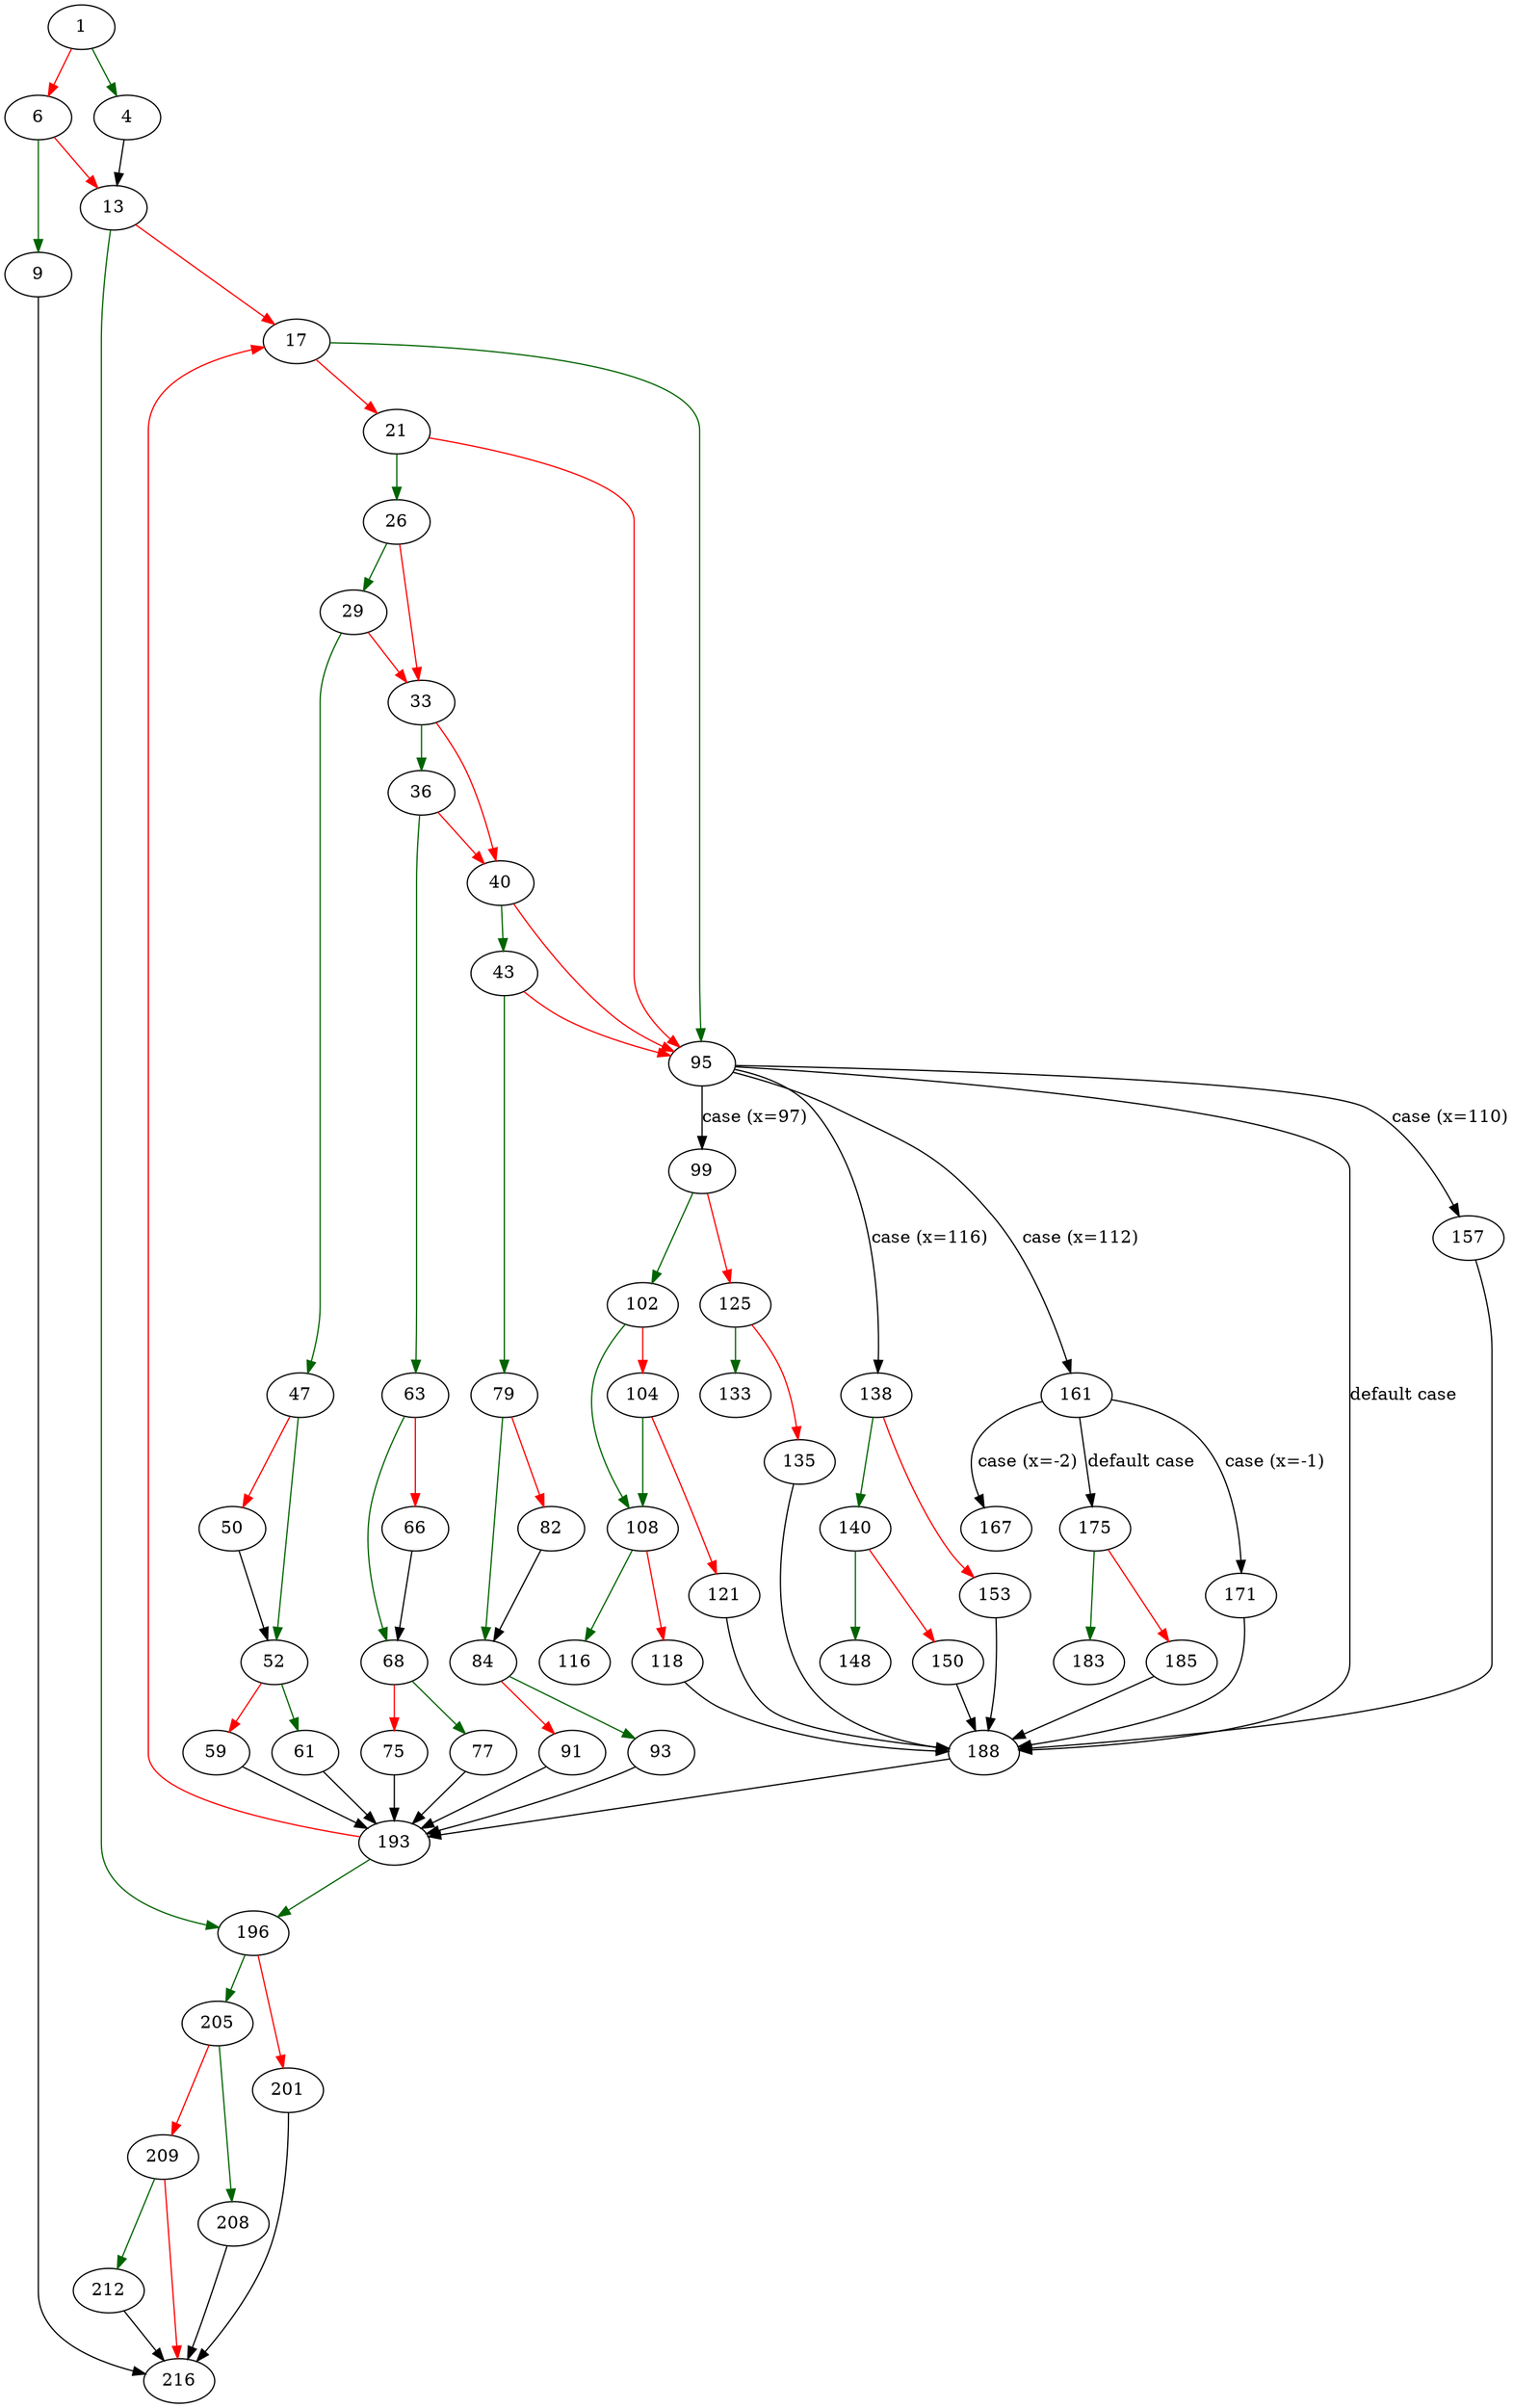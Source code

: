 strict digraph "nl_file" {
	// Node definitions.
	1 [entry=true];
	4;
	6;
	13;
	9;
	216;
	196;
	17;
	95;
	21;
	26;
	29;
	33;
	47;
	36;
	40;
	63;
	43;
	79;
	52;
	50;
	61;
	59;
	193;
	68;
	66;
	77;
	75;
	84;
	82;
	93;
	91;
	99;
	138;
	157;
	161;
	188;
	102;
	125;
	108;
	104;
	121;
	116;
	118;
	133;
	135;
	140;
	153;
	148;
	150;
	167;
	171;
	175;
	183;
	185;
	205;
	201;
	208;
	209;
	212;

	// Edge definitions.
	1 -> 4 [
		color=darkgreen
		cond=true
	];
	1 -> 6 [
		color=red
		cond=false
	];
	4 -> 13;
	6 -> 13 [
		color=red
		cond=false
	];
	6 -> 9 [
		color=darkgreen
		cond=true
	];
	13 -> 196 [
		color=darkgreen
		cond=true
	];
	13 -> 17 [
		color=red
		cond=false
	];
	9 -> 216;
	196 -> 205 [
		color=darkgreen
		cond=true
	];
	196 -> 201 [
		color=red
		cond=false
	];
	17 -> 95 [
		color=darkgreen
		cond=true
	];
	17 -> 21 [
		color=red
		cond=false
	];
	95 -> 99 [
		cond="case (x=97)"
		label="case (x=97)"
	];
	95 -> 138 [
		cond="case (x=116)"
		label="case (x=116)"
	];
	95 -> 157 [
		cond="case (x=110)"
		label="case (x=110)"
	];
	95 -> 161 [
		cond="case (x=112)"
		label="case (x=112)"
	];
	95 -> 188 [
		cond="default case"
		label="default case"
	];
	21 -> 95 [
		color=red
		cond=false
	];
	21 -> 26 [
		color=darkgreen
		cond=true
	];
	26 -> 29 [
		color=darkgreen
		cond=true
	];
	26 -> 33 [
		color=red
		cond=false
	];
	29 -> 33 [
		color=red
		cond=false
	];
	29 -> 47 [
		color=darkgreen
		cond=true
	];
	33 -> 36 [
		color=darkgreen
		cond=true
	];
	33 -> 40 [
		color=red
		cond=false
	];
	47 -> 52 [
		color=darkgreen
		cond=true
	];
	47 -> 50 [
		color=red
		cond=false
	];
	36 -> 40 [
		color=red
		cond=false
	];
	36 -> 63 [
		color=darkgreen
		cond=true
	];
	40 -> 95 [
		color=red
		cond=false
	];
	40 -> 43 [
		color=darkgreen
		cond=true
	];
	63 -> 68 [
		color=darkgreen
		cond=true
	];
	63 -> 66 [
		color=red
		cond=false
	];
	43 -> 95 [
		color=red
		cond=false
	];
	43 -> 79 [
		color=darkgreen
		cond=true
	];
	79 -> 84 [
		color=darkgreen
		cond=true
	];
	79 -> 82 [
		color=red
		cond=false
	];
	52 -> 61 [
		color=darkgreen
		cond=true
	];
	52 -> 59 [
		color=red
		cond=false
	];
	50 -> 52;
	61 -> 193;
	59 -> 193;
	193 -> 196 [
		color=darkgreen
		cond=true
	];
	193 -> 17 [
		color=red
		cond=false
	];
	68 -> 77 [
		color=darkgreen
		cond=true
	];
	68 -> 75 [
		color=red
		cond=false
	];
	66 -> 68;
	77 -> 193;
	75 -> 193;
	84 -> 93 [
		color=darkgreen
		cond=true
	];
	84 -> 91 [
		color=red
		cond=false
	];
	82 -> 84;
	93 -> 193;
	91 -> 193;
	99 -> 102 [
		color=darkgreen
		cond=true
	];
	99 -> 125 [
		color=red
		cond=false
	];
	138 -> 140 [
		color=darkgreen
		cond=true
	];
	138 -> 153 [
		color=red
		cond=false
	];
	157 -> 188;
	161 -> 167 [
		cond="case (x=-2)"
		label="case (x=-2)"
	];
	161 -> 171 [
		cond="case (x=-1)"
		label="case (x=-1)"
	];
	161 -> 175 [
		cond="default case"
		label="default case"
	];
	188 -> 193;
	102 -> 108 [
		color=darkgreen
		cond=true
	];
	102 -> 104 [
		color=red
		cond=false
	];
	125 -> 133 [
		color=darkgreen
		cond=true
	];
	125 -> 135 [
		color=red
		cond=false
	];
	108 -> 116 [
		color=darkgreen
		cond=true
	];
	108 -> 118 [
		color=red
		cond=false
	];
	104 -> 108 [
		color=darkgreen
		cond=true
	];
	104 -> 121 [
		color=red
		cond=false
	];
	121 -> 188;
	118 -> 188;
	135 -> 188;
	140 -> 148 [
		color=darkgreen
		cond=true
	];
	140 -> 150 [
		color=red
		cond=false
	];
	153 -> 188;
	150 -> 188;
	171 -> 188;
	175 -> 183 [
		color=darkgreen
		cond=true
	];
	175 -> 185 [
		color=red
		cond=false
	];
	185 -> 188;
	205 -> 208 [
		color=darkgreen
		cond=true
	];
	205 -> 209 [
		color=red
		cond=false
	];
	201 -> 216;
	208 -> 216;
	209 -> 216 [
		color=red
		cond=false
	];
	209 -> 212 [
		color=darkgreen
		cond=true
	];
	212 -> 216;
}
